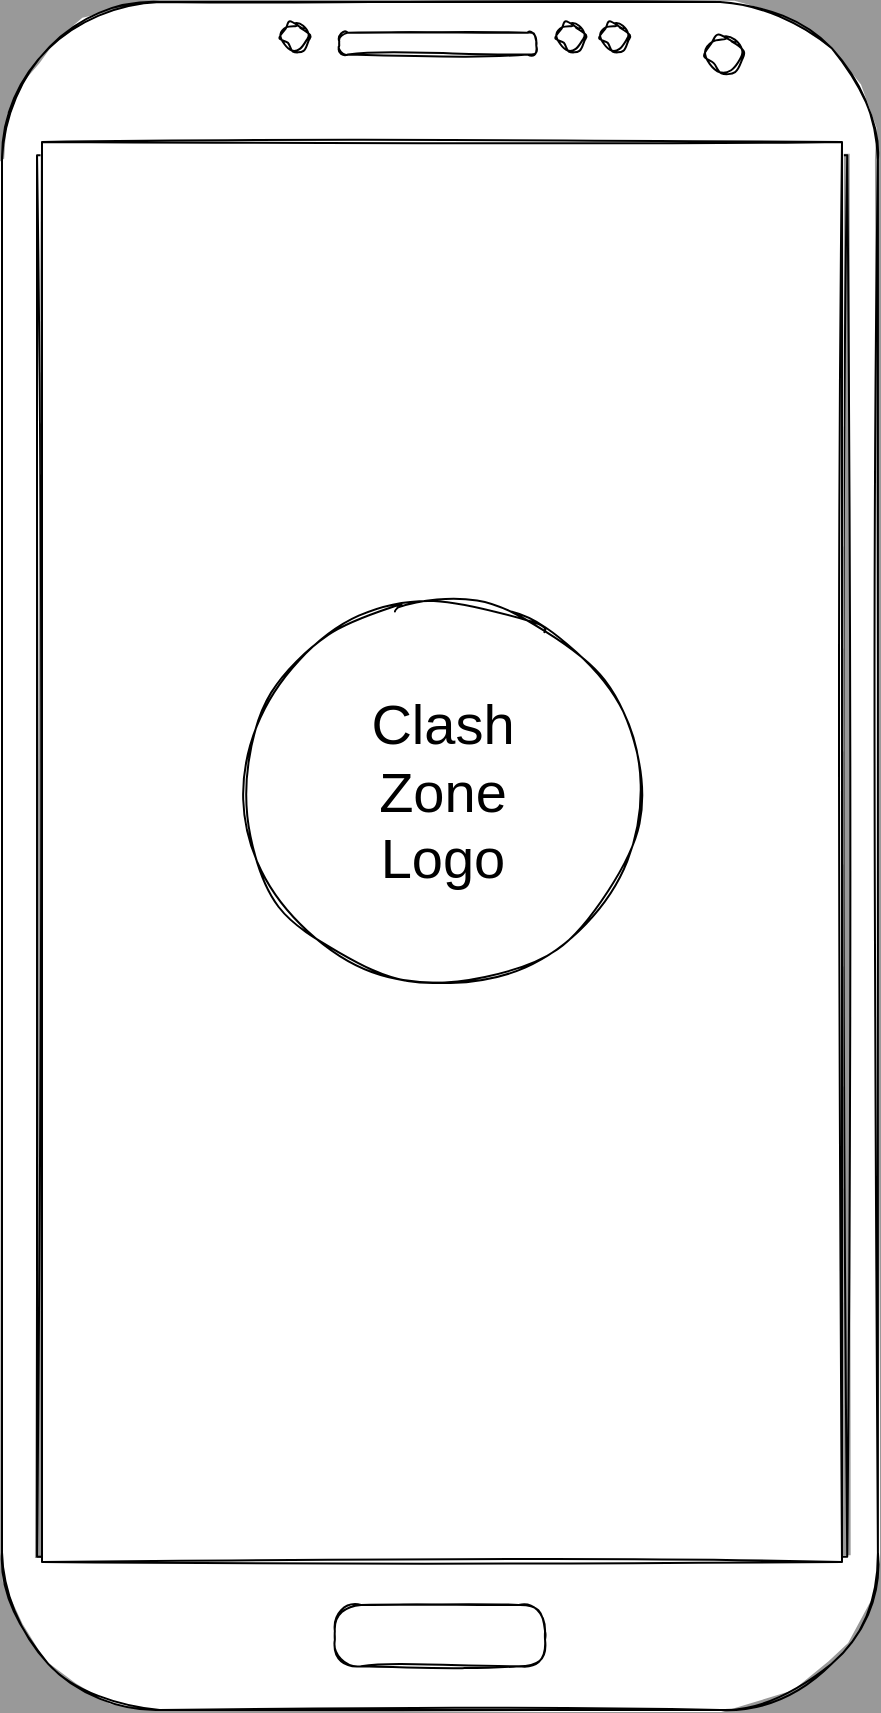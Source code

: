 <mxfile version="14.5.10" type="device" pages="6"><diagram id="iRCniqX3NairoSRDKHmf" name="Logo Screen"><mxGraphModel dx="1527" dy="1019" grid="1" gridSize="10" guides="1" tooltips="1" connect="1" arrows="1" fold="1" page="1" pageScale="1" pageWidth="850" pageHeight="1100" background="#999999" math="0" shadow="0"><root><mxCell id="0"/><mxCell id="1" parent="0"/><mxCell id="pRc8_oq-IBpj69yAG_8x-1" value="" style="verticalLabelPosition=bottom;verticalAlign=top;html=1;shadow=0;dashed=0;strokeWidth=1;shape=mxgraph.android.phone2;sketch=1;" vertex="1" parent="1"><mxGeometry x="200" y="20" width="437.95" height="854" as="geometry"/></mxCell><mxCell id="pRc8_oq-IBpj69yAG_8x-2" value="" style="whiteSpace=wrap;html=1;sketch=1;" vertex="1" parent="1"><mxGeometry x="220" y="90" width="400" height="710" as="geometry"/></mxCell><mxCell id="pRc8_oq-IBpj69yAG_8x-3" value="" style="ellipse;whiteSpace=wrap;html=1;aspect=fixed;sketch=1;" vertex="1" parent="1"><mxGeometry x="325" y="320" width="190" height="190" as="geometry"/></mxCell><mxCell id="pRc8_oq-IBpj69yAG_8x-4" value="&lt;font style=&quot;font-size: 28px&quot;&gt;Clash Zone Logo&lt;/font&gt;" style="text;html=1;strokeColor=none;fillColor=none;align=center;verticalAlign=middle;whiteSpace=wrap;sketch=1;" vertex="1" parent="1"><mxGeometry x="352.5" y="405" width="135" height="20" as="geometry"/></mxCell></root></mxGraphModel></diagram><diagram id="MBIb1SDoFoM4mo_W4Smq" name="SignUp/ Login"><mxGraphModel dx="1298" dy="866" grid="1" gridSize="10" guides="1" tooltips="1" connect="1" arrows="1" fold="1" page="1" pageScale="1" pageWidth="850" pageHeight="1100" background="#999999" math="0" shadow="0"><root><mxCell id="ADYiQQJ4g56mJE7YE077-0"/><mxCell id="ADYiQQJ4g56mJE7YE077-1" parent="ADYiQQJ4g56mJE7YE077-0"/><mxCell id="WMSVFmWy1eOPJICKvveW-0" value="" style="verticalLabelPosition=bottom;verticalAlign=top;html=1;shadow=0;dashed=0;strokeWidth=1;shape=mxgraph.android.phone2;sketch=1;" vertex="1" parent="ADYiQQJ4g56mJE7YE077-1"><mxGeometry x="200" y="20" width="437.95" height="854" as="geometry"/></mxCell><mxCell id="WMSVFmWy1eOPJICKvveW-1" value="" style="whiteSpace=wrap;html=1;sketch=1;" vertex="1" parent="ADYiQQJ4g56mJE7YE077-1"><mxGeometry x="220" y="90" width="400" height="710" as="geometry"/></mxCell><mxCell id="WMSVFmWy1eOPJICKvveW-2" value="" style="rounded=1;whiteSpace=wrap;html=1;sketch=1;" vertex="1" parent="ADYiQQJ4g56mJE7YE077-1"><mxGeometry x="280" y="220" width="290" height="450" as="geometry"/></mxCell><mxCell id="WMSVFmWy1eOPJICKvveW-4" value="" style="rounded=0;whiteSpace=wrap;html=1;sketch=1;" vertex="1" parent="ADYiQQJ4g56mJE7YE077-1"><mxGeometry x="300" y="280" width="250" height="40" as="geometry"/></mxCell><mxCell id="WMSVFmWy1eOPJICKvveW-5" value="Username" style="rounded=0;whiteSpace=wrap;html=1;sketch=1;" vertex="1" parent="ADYiQQJ4g56mJE7YE077-1"><mxGeometry x="300" y="390" width="250" height="40" as="geometry"/></mxCell><mxCell id="WMSVFmWy1eOPJICKvveW-6" value="" style="rounded=0;whiteSpace=wrap;html=1;sketch=1;" vertex="1" parent="ADYiQQJ4g56mJE7YE077-1"><mxGeometry x="300" y="340" width="250" height="40" as="geometry"/></mxCell><mxCell id="WMSVFmWy1eOPJICKvveW-8" value="" style="rounded=0;whiteSpace=wrap;html=1;sketch=1;" vertex="1" parent="ADYiQQJ4g56mJE7YE077-1"><mxGeometry x="300" y="450" width="250" height="40" as="geometry"/></mxCell><mxCell id="WMSVFmWy1eOPJICKvveW-9" value="" style="rounded=1;whiteSpace=wrap;html=1;sketch=1;" vertex="1" parent="ADYiQQJ4g56mJE7YE077-1"><mxGeometry x="300" y="590" width="120" height="60" as="geometry"/></mxCell><mxCell id="WMSVFmWy1eOPJICKvveW-14" value="&lt;u&gt;Sign Up&lt;/u&gt;" style="text;html=1;strokeColor=none;fillColor=none;align=center;verticalAlign=middle;whiteSpace=wrap;rounded=0;sketch=1;" vertex="1" parent="ADYiQQJ4g56mJE7YE077-1"><mxGeometry x="320" y="610" width="70" height="20" as="geometry"/></mxCell><mxCell id="WMSVFmWy1eOPJICKvveW-16" value="Login" style="text;html=1;strokeColor=none;fillColor=none;align=center;verticalAlign=middle;whiteSpace=wrap;rounded=0;sketch=1;" vertex="1" parent="ADYiQQJ4g56mJE7YE077-1"><mxGeometry x="450" y="610" width="80" height="20" as="geometry"/></mxCell><mxCell id="WMSVFmWy1eOPJICKvveW-17" value="Email" style="text;html=1;strokeColor=none;fillColor=none;align=center;verticalAlign=middle;whiteSpace=wrap;rounded=0;sketch=1;" vertex="1" parent="ADYiQQJ4g56mJE7YE077-1"><mxGeometry x="285" y="290" width="150" height="20" as="geometry"/></mxCell><mxCell id="WMSVFmWy1eOPJICKvveW-19" value="Password" style="text;html=1;strokeColor=none;fillColor=none;align=center;verticalAlign=middle;whiteSpace=wrap;rounded=0;sketch=1;" vertex="1" parent="ADYiQQJ4g56mJE7YE077-1"><mxGeometry x="330" y="460" width="40" height="20" as="geometry"/></mxCell><mxCell id="WMSVFmWy1eOPJICKvveW-21" value="Phone Number" style="text;html=1;strokeColor=none;fillColor=none;align=center;verticalAlign=middle;whiteSpace=wrap;rounded=0;sketch=1;" vertex="1" parent="ADYiQQJ4g56mJE7YE077-1"><mxGeometry x="330" y="350" width="100" height="20" as="geometry"/></mxCell><mxCell id="WMSVFmWy1eOPJICKvveW-22" value="" style="rounded=0;whiteSpace=wrap;html=1;sketch=1;" vertex="1" parent="ADYiQQJ4g56mJE7YE077-1"><mxGeometry x="300" y="510" width="250" height="40" as="geometry"/></mxCell><mxCell id="WMSVFmWy1eOPJICKvveW-25" value="Retype Password" style="text;html=1;strokeColor=none;fillColor=none;align=center;verticalAlign=middle;whiteSpace=wrap;rounded=0;sketch=1;" vertex="1" parent="ADYiQQJ4g56mJE7YE077-1"><mxGeometry x="320" y="520" width="100" height="20" as="geometry"/></mxCell><mxCell id="xx1SOJFph65LBmnAAq_N-0" value="This is same as the&lt;br&gt;Login.&lt;br&gt;The login credentials should only have username and password." style="text;html=1;strokeColor=none;fillColor=none;align=center;verticalAlign=middle;whiteSpace=wrap;rounded=0;sketch=1;" vertex="1" parent="ADYiQQJ4g56mJE7YE077-1"><mxGeometry x="60" y="160" width="130" height="20" as="geometry"/></mxCell></root></mxGraphModel></diagram><diagram id="2y0OCR-M-JHyibp5buu_" name="Home Screen"><mxGraphModel dx="1298" dy="866" grid="1" gridSize="10" guides="1" tooltips="1" connect="1" arrows="1" fold="1" page="1" pageScale="1" pageWidth="850" pageHeight="1100" background="#999999" math="0" shadow="0"><root><mxCell id="o2DVgvvJzZBSlH9EYq6z-0"/><mxCell id="o2DVgvvJzZBSlH9EYq6z-1" parent="o2DVgvvJzZBSlH9EYq6z-0"/><mxCell id="o2DVgvvJzZBSlH9EYq6z-2" value="" style="verticalLabelPosition=bottom;verticalAlign=top;html=1;shadow=0;dashed=0;strokeWidth=1;shape=mxgraph.android.phone2;sketch=1;" vertex="1" parent="o2DVgvvJzZBSlH9EYq6z-1"><mxGeometry x="200" y="20" width="437.95" height="854" as="geometry"/></mxCell><mxCell id="o2DVgvvJzZBSlH9EYq6z-3" value="" style="whiteSpace=wrap;html=1;sketch=1;" vertex="1" parent="o2DVgvvJzZBSlH9EYq6z-1"><mxGeometry x="220" y="90" width="400" height="710" as="geometry"/></mxCell><mxCell id="czQN5nEYgIvR33qBjT6p-0" value="" style="rounded=1;whiteSpace=wrap;html=1;sketch=1;" vertex="1" parent="o2DVgvvJzZBSlH9EYq6z-1"><mxGeometry x="230" y="120" width="380" height="190" as="geometry"/></mxCell><mxCell id="czQN5nEYgIvR33qBjT6p-1" value="&lt;font style=&quot;font-size: 28px&quot;&gt;Upcoming Tournament&lt;/font&gt;" style="text;html=1;strokeColor=none;fillColor=none;align=center;verticalAlign=middle;whiteSpace=wrap;rounded=0;sketch=1;" vertex="1" parent="o2DVgvvJzZBSlH9EYq6z-1"><mxGeometry x="260" y="170" width="300" height="70" as="geometry"/></mxCell><mxCell id="czQN5nEYgIvR33qBjT6p-2" value="" style="rounded=0;whiteSpace=wrap;html=1;sketch=1;" vertex="1" parent="o2DVgvvJzZBSlH9EYq6z-1"><mxGeometry x="220" y="740" width="400" height="60" as="geometry"/></mxCell><mxCell id="czQN5nEYgIvR33qBjT6p-3" value="" style="rounded=1;whiteSpace=wrap;html=1;sketch=1;" vertex="1" parent="o2DVgvvJzZBSlH9EYq6z-1"><mxGeometry x="220" y="740" width="140" height="60" as="geometry"/></mxCell><mxCell id="czQN5nEYgIvR33qBjT6p-4" value="" style="rounded=1;whiteSpace=wrap;html=1;sketch=1;" vertex="1" parent="o2DVgvvJzZBSlH9EYq6z-1"><mxGeometry x="360" y="740" width="130" height="60" as="geometry"/></mxCell><mxCell id="czQN5nEYgIvR33qBjT6p-5" value="" style="rounded=1;whiteSpace=wrap;html=1;sketch=1;" vertex="1" parent="o2DVgvvJzZBSlH9EYq6z-1"><mxGeometry x="480" y="740" width="140" height="60" as="geometry"/></mxCell><mxCell id="czQN5nEYgIvR33qBjT6p-8" value="" style="pointerEvents=1;shadow=0;dashed=0;html=1;strokeColor=none;fillColor=#505050;labelPosition=center;verticalLabelPosition=bottom;verticalAlign=top;outlineConnect=0;align=center;shape=mxgraph.office.concepts.home;sketch=1;" vertex="1" parent="o2DVgvvJzZBSlH9EYq6z-1"><mxGeometry x="260" y="755" width="30.6" height="30" as="geometry"/></mxCell><mxCell id="czQN5nEYgIvR33qBjT6p-9" value="" style="outlineConnect=0;fontColor=#232F3E;gradientColor=none;fillColor=#232F3E;strokeColor=none;dashed=0;verticalLabelPosition=bottom;verticalAlign=top;align=center;html=1;fontSize=12;fontStyle=0;aspect=fixed;pointerEvents=1;shape=mxgraph.aws4.user;sketch=1;" vertex="1" parent="o2DVgvvJzZBSlH9EYq6z-1"><mxGeometry x="530" y="748" width="44" height="44" as="geometry"/></mxCell><mxCell id="czQN5nEYgIvR33qBjT6p-10" value="" style="html=1;verticalLabelPosition=bottom;align=center;labelBackgroundColor=#ffffff;verticalAlign=top;strokeWidth=2;strokeColor=#0080F0;shadow=0;dashed=0;shape=mxgraph.ios7.icons.play;sketch=1;" vertex="1" parent="o2DVgvvJzZBSlH9EYq6z-1"><mxGeometry x="409.5" y="761" width="21" height="24" as="geometry"/></mxCell><mxCell id="czQN5nEYgIvR33qBjT6p-12" value="" style="rounded=0;whiteSpace=wrap;html=1;sketch=1;" vertex="1" parent="o2DVgvvJzZBSlH9EYq6z-1"><mxGeometry x="230" y="320" width="380" height="410" as="geometry"/></mxCell></root></mxGraphModel></diagram><diagram id="hijQHGJUORULRHd9P48u" name="Play Screen"><mxGraphModel dx="1298" dy="866" grid="1" gridSize="10" guides="1" tooltips="1" connect="1" arrows="1" fold="1" page="1" pageScale="1" pageWidth="850" pageHeight="1100" background="#999999" math="0" shadow="0"><root><mxCell id="Q1GbiExvLPZ9AHtMlpn1-0"/><mxCell id="Q1GbiExvLPZ9AHtMlpn1-1" parent="Q1GbiExvLPZ9AHtMlpn1-0"/><mxCell id="Q1GbiExvLPZ9AHtMlpn1-2" value="" style="verticalLabelPosition=bottom;verticalAlign=top;html=1;shadow=0;dashed=0;strokeWidth=1;shape=mxgraph.android.phone2;sketch=1;" vertex="1" parent="Q1GbiExvLPZ9AHtMlpn1-1"><mxGeometry x="200" y="20" width="437.95" height="854" as="geometry"/></mxCell><mxCell id="Q1GbiExvLPZ9AHtMlpn1-3" value="" style="whiteSpace=wrap;html=1;sketch=1;" vertex="1" parent="Q1GbiExvLPZ9AHtMlpn1-1"><mxGeometry x="220" y="90" width="400" height="710" as="geometry"/></mxCell><mxCell id="Q1GbiExvLPZ9AHtMlpn1-6" value="" style="rounded=0;whiteSpace=wrap;html=1;sketch=1;" vertex="1" parent="Q1GbiExvLPZ9AHtMlpn1-1"><mxGeometry x="220" y="740" width="400" height="60" as="geometry"/></mxCell><mxCell id="Q1GbiExvLPZ9AHtMlpn1-7" value="" style="rounded=1;whiteSpace=wrap;html=1;sketch=1;" vertex="1" parent="Q1GbiExvLPZ9AHtMlpn1-1"><mxGeometry x="220" y="740" width="140" height="60" as="geometry"/></mxCell><mxCell id="Q1GbiExvLPZ9AHtMlpn1-8" value="" style="rounded=1;whiteSpace=wrap;html=1;sketch=1;" vertex="1" parent="Q1GbiExvLPZ9AHtMlpn1-1"><mxGeometry x="360" y="740" width="130" height="60" as="geometry"/></mxCell><mxCell id="Q1GbiExvLPZ9AHtMlpn1-9" value="" style="rounded=1;whiteSpace=wrap;html=1;sketch=1;" vertex="1" parent="Q1GbiExvLPZ9AHtMlpn1-1"><mxGeometry x="480" y="740" width="140" height="60" as="geometry"/></mxCell><mxCell id="Q1GbiExvLPZ9AHtMlpn1-10" value="" style="pointerEvents=1;shadow=0;dashed=0;html=1;strokeColor=none;fillColor=#505050;labelPosition=center;verticalLabelPosition=bottom;verticalAlign=top;outlineConnect=0;align=center;shape=mxgraph.office.concepts.home;sketch=1;" vertex="1" parent="Q1GbiExvLPZ9AHtMlpn1-1"><mxGeometry x="260" y="755" width="30.6" height="30" as="geometry"/></mxCell><mxCell id="Q1GbiExvLPZ9AHtMlpn1-11" value="" style="outlineConnect=0;fontColor=#232F3E;gradientColor=none;fillColor=#232F3E;strokeColor=none;dashed=0;verticalLabelPosition=bottom;verticalAlign=top;align=center;html=1;fontSize=12;fontStyle=0;aspect=fixed;pointerEvents=1;shape=mxgraph.aws4.user;sketch=1;" vertex="1" parent="Q1GbiExvLPZ9AHtMlpn1-1"><mxGeometry x="530" y="748" width="44" height="44" as="geometry"/></mxCell><mxCell id="Q1GbiExvLPZ9AHtMlpn1-12" value="" style="html=1;verticalLabelPosition=bottom;align=center;labelBackgroundColor=#ffffff;verticalAlign=top;strokeWidth=2;strokeColor=#0080F0;shadow=0;dashed=0;shape=mxgraph.ios7.icons.play;sketch=1;" vertex="1" parent="Q1GbiExvLPZ9AHtMlpn1-1"><mxGeometry x="409.5" y="761" width="21" height="24" as="geometry"/></mxCell></root></mxGraphModel></diagram><diagram id="DOiCvn2qddo0dmFw64gV" name="Profile Screen"><mxGraphModel dx="1298" dy="866" grid="1" gridSize="10" guides="1" tooltips="1" connect="1" arrows="1" fold="1" page="1" pageScale="1" pageWidth="850" pageHeight="1100" background="#999999" math="0" shadow="0"><root><mxCell id="z1hBF90g0vHWgSN5D8M3-0"/><mxCell id="z1hBF90g0vHWgSN5D8M3-1" parent="z1hBF90g0vHWgSN5D8M3-0"/><mxCell id="z1hBF90g0vHWgSN5D8M3-2" value="" style="verticalLabelPosition=bottom;verticalAlign=top;html=1;shadow=0;dashed=0;strokeWidth=1;shape=mxgraph.android.phone2;sketch=1;" vertex="1" parent="z1hBF90g0vHWgSN5D8M3-1"><mxGeometry x="200" y="20" width="437.95" height="854" as="geometry"/></mxCell><mxCell id="z1hBF90g0vHWgSN5D8M3-3" value="" style="whiteSpace=wrap;html=1;sketch=1;" vertex="1" parent="z1hBF90g0vHWgSN5D8M3-1"><mxGeometry x="220" y="90" width="400" height="710" as="geometry"/></mxCell><mxCell id="z1hBF90g0vHWgSN5D8M3-6" value="" style="rounded=0;whiteSpace=wrap;html=1;sketch=1;" vertex="1" parent="z1hBF90g0vHWgSN5D8M3-1"><mxGeometry x="220" y="740" width="400" height="60" as="geometry"/></mxCell><mxCell id="z1hBF90g0vHWgSN5D8M3-7" value="" style="rounded=1;whiteSpace=wrap;html=1;sketch=1;" vertex="1" parent="z1hBF90g0vHWgSN5D8M3-1"><mxGeometry x="220" y="740" width="140" height="60" as="geometry"/></mxCell><mxCell id="z1hBF90g0vHWgSN5D8M3-8" value="" style="rounded=1;whiteSpace=wrap;html=1;sketch=1;" vertex="1" parent="z1hBF90g0vHWgSN5D8M3-1"><mxGeometry x="360" y="740" width="130" height="60" as="geometry"/></mxCell><mxCell id="z1hBF90g0vHWgSN5D8M3-9" value="" style="rounded=1;whiteSpace=wrap;html=1;sketch=1;" vertex="1" parent="z1hBF90g0vHWgSN5D8M3-1"><mxGeometry x="480" y="740" width="140" height="60" as="geometry"/></mxCell><mxCell id="z1hBF90g0vHWgSN5D8M3-10" value="" style="pointerEvents=1;shadow=0;dashed=0;html=1;strokeColor=none;fillColor=#505050;labelPosition=center;verticalLabelPosition=bottom;verticalAlign=top;outlineConnect=0;align=center;shape=mxgraph.office.concepts.home;sketch=1;" vertex="1" parent="z1hBF90g0vHWgSN5D8M3-1"><mxGeometry x="260" y="755" width="30.6" height="30" as="geometry"/></mxCell><mxCell id="z1hBF90g0vHWgSN5D8M3-11" value="" style="outlineConnect=0;fontColor=#232F3E;gradientColor=none;fillColor=#232F3E;strokeColor=none;dashed=0;verticalLabelPosition=bottom;verticalAlign=top;align=center;html=1;fontSize=12;fontStyle=0;aspect=fixed;pointerEvents=1;shape=mxgraph.aws4.user;sketch=1;" vertex="1" parent="z1hBF90g0vHWgSN5D8M3-1"><mxGeometry x="530" y="748" width="44" height="44" as="geometry"/></mxCell><mxCell id="z1hBF90g0vHWgSN5D8M3-12" value="" style="html=1;verticalLabelPosition=bottom;align=center;labelBackgroundColor=#ffffff;verticalAlign=top;strokeWidth=2;strokeColor=#0080F0;shadow=0;dashed=0;shape=mxgraph.ios7.icons.play;sketch=1;" vertex="1" parent="z1hBF90g0vHWgSN5D8M3-1"><mxGeometry x="409.5" y="761" width="21" height="24" as="geometry"/></mxCell><mxCell id="z1hBF90g0vHWgSN5D8M3-14" value="&lt;font style=&quot;font-size: 27px&quot;&gt;Profile&lt;/font&gt;" style="text;html=1;strokeColor=none;fillColor=none;align=center;verticalAlign=middle;whiteSpace=wrap;rounded=0;sketch=1;" vertex="1" parent="z1hBF90g0vHWgSN5D8M3-1"><mxGeometry x="300" y="120" width="240" height="20" as="geometry"/></mxCell><mxCell id="z1hBF90g0vHWgSN5D8M3-18" value="" style="rounded=0;whiteSpace=wrap;html=1;sketch=1;" vertex="1" parent="z1hBF90g0vHWgSN5D8M3-1"><mxGeometry x="220" y="250" width="400" height="490" as="geometry"/></mxCell><mxCell id="z1hBF90g0vHWgSN5D8M3-19" value="" style="rounded=1;whiteSpace=wrap;html=1;sketch=1;" vertex="1" parent="z1hBF90g0vHWgSN5D8M3-1"><mxGeometry x="252" y="160" width="346" height="210" as="geometry"/></mxCell><mxCell id="z1hBF90g0vHWgSN5D8M3-20" value="" style="ellipse;whiteSpace=wrap;html=1;aspect=fixed;sketch=1;" vertex="1" parent="z1hBF90g0vHWgSN5D8M3-1"><mxGeometry x="348.97" y="170" width="140" height="140" as="geometry"/></mxCell><mxCell id="z1hBF90g0vHWgSN5D8M3-22" value="Suraj Shrestha" style="text;html=1;strokeColor=none;fillColor=none;align=center;verticalAlign=middle;whiteSpace=wrap;rounded=0;sketch=1;" vertex="1" parent="z1hBF90g0vHWgSN5D8M3-1"><mxGeometry x="374.48" y="320" width="91.03" height="20" as="geometry"/></mxCell><mxCell id="z1hBF90g0vHWgSN5D8M3-23" value="@shresthasuraj62" style="text;html=1;strokeColor=none;fillColor=none;align=center;verticalAlign=middle;whiteSpace=wrap;rounded=0;sketch=1;" vertex="1" parent="z1hBF90g0vHWgSN5D8M3-1"><mxGeometry x="398.97" y="340" width="40" height="20" as="geometry"/></mxCell><mxCell id="z1hBF90g0vHWgSN5D8M3-24" value="" style="outlineConnect=0;fontColor=#232F3E;gradientColor=none;fillColor=#232F3E;strokeColor=none;dashed=0;verticalLabelPosition=bottom;verticalAlign=top;align=center;html=1;fontSize=12;fontStyle=0;aspect=fixed;pointerEvents=1;shape=mxgraph.aws4.user;sketch=1;" vertex="1" parent="z1hBF90g0vHWgSN5D8M3-1"><mxGeometry x="379.97" y="201" width="78" height="78" as="geometry"/></mxCell><mxCell id="z1hBF90g0vHWgSN5D8M3-25" value="" style="shape=image;html=1;verticalAlign=top;verticalLabelPosition=bottom;labelBackgroundColor=#ffffff;imageAspect=0;aspect=fixed;image=https://cdn1.iconfinder.com/data/icons/feather-2/24/at-sign-128.png;sketch=1;" vertex="1" parent="z1hBF90g0vHWgSN5D8M3-1"><mxGeometry x="272" y="424" width="28" height="28" as="geometry"/></mxCell><mxCell id="z1hBF90g0vHWgSN5D8M3-26" value="&lt;font style=&quot;font-size: 19px&quot;&gt;shresthasuraj62@gmail.com&lt;/font&gt;" style="text;html=1;strokeColor=none;fillColor=none;align=center;verticalAlign=middle;whiteSpace=wrap;rounded=0;sketch=1;" vertex="1" parent="z1hBF90g0vHWgSN5D8M3-1"><mxGeometry x="409.5" y="424" width="40" height="20" as="geometry"/></mxCell><mxCell id="z1hBF90g0vHWgSN5D8M3-27" value="" style="shape=image;html=1;verticalAlign=top;verticalLabelPosition=bottom;labelBackgroundColor=#ffffff;imageAspect=0;aspect=fixed;image=https://cdn4.iconfinder.com/data/icons/glyphs/24/icons_mobile-128.png;sketch=1;" vertex="1" parent="z1hBF90g0vHWgSN5D8M3-1"><mxGeometry x="272" y="470" width="28" height="28" as="geometry"/></mxCell><mxCell id="z1hBF90g0vHWgSN5D8M3-29" value="&lt;font style=&quot;font-size: 19px&quot;&gt;+1-662-801-2989&lt;/font&gt;" style="text;html=1;strokeColor=none;fillColor=none;align=center;verticalAlign=middle;whiteSpace=wrap;rounded=0;sketch=1;" vertex="1" parent="z1hBF90g0vHWgSN5D8M3-1"><mxGeometry x="295.01" y="474" width="170.5" height="20" as="geometry"/></mxCell><mxCell id="z1hBF90g0vHWgSN5D8M3-33" value="" style="rounded=1;whiteSpace=wrap;html=1;sketch=1;" vertex="1" parent="z1hBF90g0vHWgSN5D8M3-1"><mxGeometry x="254.48" y="520" width="345.52" height="170" as="geometry"/></mxCell><mxCell id="z1hBF90g0vHWgSN5D8M3-34" value="" style="shape=image;html=1;verticalAlign=top;verticalLabelPosition=bottom;labelBackgroundColor=#ffffff;imageAspect=0;aspect=fixed;image=https://cdn4.iconfinder.com/data/icons/ionicons/512/icon-game-controller-b-128.png;sketch=1;" vertex="1" parent="z1hBF90g0vHWgSN5D8M3-1"><mxGeometry x="300" y="540" width="55" height="55" as="geometry"/></mxCell><mxCell id="z1hBF90g0vHWgSN5D8M3-35" value="" style="verticalLabelPosition=bottom;verticalAlign=top;html=1;shape=mxgraph.basic.patternFillRect;fillStyle=diag;step=5;fillStrokeWidth=0.2;fillStrokeColor=#dddddd;sketch=1;" vertex="1" parent="z1hBF90g0vHWgSN5D8M3-1"><mxGeometry x="430.5" y="550" width="5.52" height="130" as="geometry"/></mxCell><mxCell id="z1hBF90g0vHWgSN5D8M3-36" value="&lt;font style=&quot;font-size: 43px&quot;&gt;46&lt;/font&gt;" style="text;html=1;strokeColor=none;fillColor=none;align=center;verticalAlign=middle;whiteSpace=wrap;rounded=0;sketch=1;" vertex="1" parent="z1hBF90g0vHWgSN5D8M3-1"><mxGeometry x="488.97" y="557.5" width="40" height="20" as="geometry"/></mxCell><mxCell id="z1hBF90g0vHWgSN5D8M3-38" value="" style="shape=image;html=1;verticalAlign=top;verticalLabelPosition=bottom;labelBackgroundColor=#ffffff;imageAspect=0;aspect=fixed;image=https://cdn0.iconfinder.com/data/icons/free-daily-icon-set/512/Dollar-128.png;sketch=1;" vertex="1" parent="z1hBF90g0vHWgSN5D8M3-1"><mxGeometry x="295.01" y="612" width="68" height="68" as="geometry"/></mxCell><mxCell id="z1hBF90g0vHWgSN5D8M3-39" value="&lt;font style=&quot;font-size: 43px&quot;&gt;$0&lt;/font&gt;" style="text;html=1;strokeColor=none;fillColor=none;align=center;verticalAlign=middle;whiteSpace=wrap;rounded=0;sketch=1;" vertex="1" parent="z1hBF90g0vHWgSN5D8M3-1"><mxGeometry x="490" y="630" width="40" height="20" as="geometry"/></mxCell><mxCell id="z1hBF90g0vHWgSN5D8M3-44" value="" style="html=1;verticalLabelPosition=bottom;align=center;labelBackgroundColor=#ffffff;verticalAlign=top;strokeWidth=2;strokeColor=#0080F0;shadow=0;dashed=0;shape=mxgraph.ios7.icons.compose;sketch=1;" vertex="1" parent="z1hBF90g0vHWgSN5D8M3-1"><mxGeometry x="560" y="170" width="29.1" height="29.1" as="geometry"/></mxCell></root></mxGraphModel></diagram><diagram id="ev9HjCmSGcn_oiuMin04" name="Profile Screen Edit"><mxGraphModel dx="1298" dy="866" grid="1" gridSize="10" guides="1" tooltips="1" connect="1" arrows="1" fold="1" page="1" pageScale="1" pageWidth="850" pageHeight="1100" background="#999999" math="0" shadow="0"><root><mxCell id="Dn4maF6N4Gcrt_gPhLxx-0"/><mxCell id="Dn4maF6N4Gcrt_gPhLxx-1" parent="Dn4maF6N4Gcrt_gPhLxx-0"/><mxCell id="yKatesRjB2l11TsNKEMD-0" value="" style="verticalLabelPosition=bottom;verticalAlign=top;html=1;shadow=0;dashed=0;strokeWidth=1;shape=mxgraph.android.phone2;sketch=1;" vertex="1" parent="Dn4maF6N4Gcrt_gPhLxx-1"><mxGeometry x="200" y="20" width="437.95" height="854" as="geometry"/></mxCell><mxCell id="yKatesRjB2l11TsNKEMD-1" value="" style="whiteSpace=wrap;html=1;sketch=1;" vertex="1" parent="Dn4maF6N4Gcrt_gPhLxx-1"><mxGeometry x="220" y="90" width="400" height="710" as="geometry"/></mxCell><mxCell id="yKatesRjB2l11TsNKEMD-2" value="" style="rounded=0;whiteSpace=wrap;html=1;sketch=1;" vertex="1" parent="Dn4maF6N4Gcrt_gPhLxx-1"><mxGeometry x="220" y="740" width="400" height="60" as="geometry"/></mxCell><mxCell id="yKatesRjB2l11TsNKEMD-3" value="" style="rounded=1;whiteSpace=wrap;html=1;sketch=1;" vertex="1" parent="Dn4maF6N4Gcrt_gPhLxx-1"><mxGeometry x="220" y="740" width="140" height="60" as="geometry"/></mxCell><mxCell id="yKatesRjB2l11TsNKEMD-4" value="" style="rounded=1;whiteSpace=wrap;html=1;sketch=1;" vertex="1" parent="Dn4maF6N4Gcrt_gPhLxx-1"><mxGeometry x="360" y="740" width="130" height="60" as="geometry"/></mxCell><mxCell id="yKatesRjB2l11TsNKEMD-5" value="" style="rounded=1;whiteSpace=wrap;html=1;sketch=1;" vertex="1" parent="Dn4maF6N4Gcrt_gPhLxx-1"><mxGeometry x="480" y="740" width="140" height="60" as="geometry"/></mxCell><mxCell id="yKatesRjB2l11TsNKEMD-6" value="" style="pointerEvents=1;shadow=0;dashed=0;html=1;strokeColor=none;fillColor=#505050;labelPosition=center;verticalLabelPosition=bottom;verticalAlign=top;outlineConnect=0;align=center;shape=mxgraph.office.concepts.home;sketch=1;" vertex="1" parent="Dn4maF6N4Gcrt_gPhLxx-1"><mxGeometry x="260" y="755" width="30.6" height="30" as="geometry"/></mxCell><mxCell id="yKatesRjB2l11TsNKEMD-7" value="" style="outlineConnect=0;fontColor=#232F3E;gradientColor=none;fillColor=#232F3E;strokeColor=none;dashed=0;verticalLabelPosition=bottom;verticalAlign=top;align=center;html=1;fontSize=12;fontStyle=0;aspect=fixed;pointerEvents=1;shape=mxgraph.aws4.user;sketch=1;" vertex="1" parent="Dn4maF6N4Gcrt_gPhLxx-1"><mxGeometry x="530" y="748" width="44" height="44" as="geometry"/></mxCell><mxCell id="yKatesRjB2l11TsNKEMD-8" value="" style="html=1;verticalLabelPosition=bottom;align=center;labelBackgroundColor=#ffffff;verticalAlign=top;strokeWidth=2;strokeColor=#0080F0;shadow=0;dashed=0;shape=mxgraph.ios7.icons.play;sketch=1;" vertex="1" parent="Dn4maF6N4Gcrt_gPhLxx-1"><mxGeometry x="409.5" y="761" width="21" height="24" as="geometry"/></mxCell><mxCell id="yKatesRjB2l11TsNKEMD-9" value="&lt;font style=&quot;font-size: 27px&quot;&gt;Profile&lt;/font&gt;" style="text;html=1;strokeColor=none;fillColor=none;align=center;verticalAlign=middle;whiteSpace=wrap;rounded=0;sketch=1;" vertex="1" parent="Dn4maF6N4Gcrt_gPhLxx-1"><mxGeometry x="300" y="120" width="240" height="20" as="geometry"/></mxCell><mxCell id="yKatesRjB2l11TsNKEMD-10" value="" style="rounded=0;whiteSpace=wrap;html=1;sketch=1;" vertex="1" parent="Dn4maF6N4Gcrt_gPhLxx-1"><mxGeometry x="220" y="250" width="400" height="490" as="geometry"/></mxCell><mxCell id="yKatesRjB2l11TsNKEMD-11" value="" style="rounded=1;whiteSpace=wrap;html=1;sketch=1;" vertex="1" parent="Dn4maF6N4Gcrt_gPhLxx-1"><mxGeometry x="252" y="160" width="346" height="560" as="geometry"/></mxCell><mxCell id="yKatesRjB2l11TsNKEMD-12" value="" style="ellipse;whiteSpace=wrap;html=1;aspect=fixed;sketch=1;" vertex="1" parent="Dn4maF6N4Gcrt_gPhLxx-1"><mxGeometry x="348.97" y="170" width="140" height="140" as="geometry"/></mxCell><mxCell id="yKatesRjB2l11TsNKEMD-13" value="Suraj Shrestha" style="text;html=1;strokeColor=none;fillColor=none;align=center;verticalAlign=middle;whiteSpace=wrap;rounded=0;sketch=1;" vertex="1" parent="Dn4maF6N4Gcrt_gPhLxx-1"><mxGeometry x="374.48" y="320" width="91.03" height="20" as="geometry"/></mxCell><mxCell id="yKatesRjB2l11TsNKEMD-14" value="@shresthasuraj62" style="text;html=1;strokeColor=none;fillColor=none;align=center;verticalAlign=middle;whiteSpace=wrap;rounded=0;sketch=1;" vertex="1" parent="Dn4maF6N4Gcrt_gPhLxx-1"><mxGeometry x="398.97" y="340" width="40" height="20" as="geometry"/></mxCell><mxCell id="yKatesRjB2l11TsNKEMD-15" value="" style="outlineConnect=0;fontColor=#232F3E;gradientColor=none;fillColor=#232F3E;strokeColor=none;dashed=0;verticalLabelPosition=bottom;verticalAlign=top;align=center;html=1;fontSize=12;fontStyle=0;aspect=fixed;pointerEvents=1;shape=mxgraph.aws4.user;sketch=1;" vertex="1" parent="Dn4maF6N4Gcrt_gPhLxx-1"><mxGeometry x="379.97" y="201" width="78" height="78" as="geometry"/></mxCell><mxCell id="yKatesRjB2l11TsNKEMD-18" value="" style="shape=image;html=1;verticalAlign=top;verticalLabelPosition=bottom;labelBackgroundColor=#ffffff;imageAspect=0;aspect=fixed;image=https://cdn4.iconfinder.com/data/icons/glyphs/24/icons_mobile-128.png;sketch=1;" vertex="1" parent="Dn4maF6N4Gcrt_gPhLxx-1"><mxGeometry x="265.51" y="563" width="28" height="28" as="geometry"/></mxCell><mxCell id="yKatesRjB2l11TsNKEMD-26" value="" style="html=1;verticalLabelPosition=bottom;align=center;labelBackgroundColor=#ffffff;verticalAlign=top;strokeWidth=2;strokeColor=#0080F0;shadow=0;dashed=0;shape=mxgraph.ios7.icons.compose;sketch=1;" vertex="1" parent="Dn4maF6N4Gcrt_gPhLxx-1"><mxGeometry x="560" y="170" width="29.1" height="29.1" as="geometry"/></mxCell><mxCell id="yKatesRjB2l11TsNKEMD-27" value="" style="rounded=0;whiteSpace=wrap;html=1;sketch=1;" vertex="1" parent="Dn4maF6N4Gcrt_gPhLxx-1"><mxGeometry x="301.75" y="500" width="265" height="50" as="geometry"/></mxCell><mxCell id="yKatesRjB2l11TsNKEMD-17" value="&lt;font style=&quot;font-size: 19px&quot;&gt;shresthasuraj62@gmail.com&lt;/font&gt;" style="text;html=1;strokeColor=none;fillColor=none;align=center;verticalAlign=middle;whiteSpace=wrap;rounded=0;sketch=1;" vertex="1" parent="Dn4maF6N4Gcrt_gPhLxx-1"><mxGeometry x="409.5" y="511" width="49.5" height="20" as="geometry"/></mxCell><mxCell id="yKatesRjB2l11TsNKEMD-29" value="" style="rounded=0;whiteSpace=wrap;html=1;sketch=1;" vertex="1" parent="Dn4maF6N4Gcrt_gPhLxx-1"><mxGeometry x="305" y="557" width="265" height="40" as="geometry"/></mxCell><mxCell id="yKatesRjB2l11TsNKEMD-19" value="&lt;font style=&quot;font-size: 19px&quot;&gt;+1-662-801-2989&lt;/font&gt;" style="text;html=1;strokeColor=none;fillColor=none;align=center;verticalAlign=middle;whiteSpace=wrap;rounded=0;sketch=1;" vertex="1" parent="Dn4maF6N4Gcrt_gPhLxx-1"><mxGeometry x="301.75" y="567" width="170.5" height="20" as="geometry"/></mxCell><mxCell id="yKatesRjB2l11TsNKEMD-33" value="" style="rounded=0;whiteSpace=wrap;html=1;sketch=1;" vertex="1" parent="Dn4maF6N4Gcrt_gPhLxx-1"><mxGeometry x="300" y="400" width="270" height="40" as="geometry"/></mxCell><mxCell id="yKatesRjB2l11TsNKEMD-34" value="" style="rounded=0;whiteSpace=wrap;html=1;sketch=1;" vertex="1" parent="Dn4maF6N4Gcrt_gPhLxx-1"><mxGeometry x="299.25" y="450" width="270" height="40" as="geometry"/></mxCell><mxCell id="yKatesRjB2l11TsNKEMD-36" value="" style="outlineConnect=0;dashed=0;verticalLabelPosition=bottom;verticalAlign=top;align=center;html=1;shape=mxgraph.aws3.user;fillColor=#D2D3D3;gradientColor=none;sketch=1;" vertex="1" parent="Dn4maF6N4Gcrt_gPhLxx-1"><mxGeometry x="263.51" y="403.5" width="23.57" height="33" as="geometry"/></mxCell><mxCell id="yKatesRjB2l11TsNKEMD-37" value="" style="shape=image;html=1;verticalAlign=top;verticalLabelPosition=bottom;labelBackgroundColor=#ffffff;imageAspect=0;aspect=fixed;image=https://cdn1.iconfinder.com/data/icons/feather-2/24/at-sign-128.png;sketch=1;" vertex="1" parent="Dn4maF6N4Gcrt_gPhLxx-1"><mxGeometry x="261.3" y="456" width="28" height="28" as="geometry"/></mxCell><mxCell id="yKatesRjB2l11TsNKEMD-38" value="" style="html=1;verticalLabelPosition=bottom;align=center;labelBackgroundColor=#ffffff;verticalAlign=top;strokeWidth=2;strokeColor=#0080F0;shadow=0;dashed=0;shape=mxgraph.ios7.icons.mail;sketch=1;" vertex="1" parent="Dn4maF6N4Gcrt_gPhLxx-1"><mxGeometry x="263.51" y="514.5" width="30" height="16.5" as="geometry"/></mxCell><mxCell id="yKatesRjB2l11TsNKEMD-39" value="&lt;font style=&quot;font-size: 19px&quot;&gt;shresthasuraj62&lt;/font&gt;" style="text;html=1;strokeColor=none;fillColor=none;align=center;verticalAlign=middle;whiteSpace=wrap;rounded=0;sketch=1;" vertex="1" parent="Dn4maF6N4Gcrt_gPhLxx-1"><mxGeometry x="300" y="456" width="170.5" height="20" as="geometry"/></mxCell><mxCell id="yKatesRjB2l11TsNKEMD-40" value="&lt;font style=&quot;font-size: 19px&quot;&gt;Suraj Shrestha&lt;/font&gt;" style="text;html=1;strokeColor=none;fillColor=none;align=center;verticalAlign=middle;whiteSpace=wrap;rounded=0;sketch=1;" vertex="1" parent="Dn4maF6N4Gcrt_gPhLxx-1"><mxGeometry x="301.75" y="410" width="170.5" height="20" as="geometry"/></mxCell><mxCell id="yKatesRjB2l11TsNKEMD-42" value="" style="rounded=0;whiteSpace=wrap;html=1;sketch=1;" vertex="1" parent="Dn4maF6N4Gcrt_gPhLxx-1"><mxGeometry x="305" y="610" width="265" height="30" as="geometry"/></mxCell><mxCell id="yKatesRjB2l11TsNKEMD-43" value="" style="shape=image;html=1;verticalAlign=top;verticalLabelPosition=bottom;labelBackgroundColor=#ffffff;imageAspect=0;aspect=fixed;image=https://cdn4.iconfinder.com/data/icons/glyphs/24/icons_password-128.png;sketch=1;" vertex="1" parent="Dn4maF6N4Gcrt_gPhLxx-1"><mxGeometry x="265.51" y="612" width="28" height="28" as="geometry"/></mxCell><mxCell id="yKatesRjB2l11TsNKEMD-44" value="&lt;span style=&quot;font-size: 19px&quot;&gt;Type your password&lt;/span&gt;" style="text;html=1;strokeColor=none;fillColor=none;align=center;verticalAlign=middle;whiteSpace=wrap;rounded=0;sketch=1;" vertex="1" parent="Dn4maF6N4Gcrt_gPhLxx-1"><mxGeometry x="305" y="612" width="205" height="20" as="geometry"/></mxCell><mxCell id="K65lXYBbw_jHkEOnPr6X-0" value="" style="rounded=1;whiteSpace=wrap;html=1;sketch=1;" vertex="1" parent="Dn4maF6N4Gcrt_gPhLxx-1"><mxGeometry x="301.75" y="660" width="265" height="50" as="geometry"/></mxCell><mxCell id="K65lXYBbw_jHkEOnPr6X-1" value="&lt;span style=&quot;font-size: 19px&quot;&gt;Update Profile&lt;/span&gt;" style="text;html=1;strokeColor=none;fillColor=none;align=center;verticalAlign=middle;whiteSpace=wrap;rounded=0;sketch=1;" vertex="1" parent="Dn4maF6N4Gcrt_gPhLxx-1"><mxGeometry x="325" y="670" width="205" height="20" as="geometry"/></mxCell></root></mxGraphModel></diagram></mxfile>